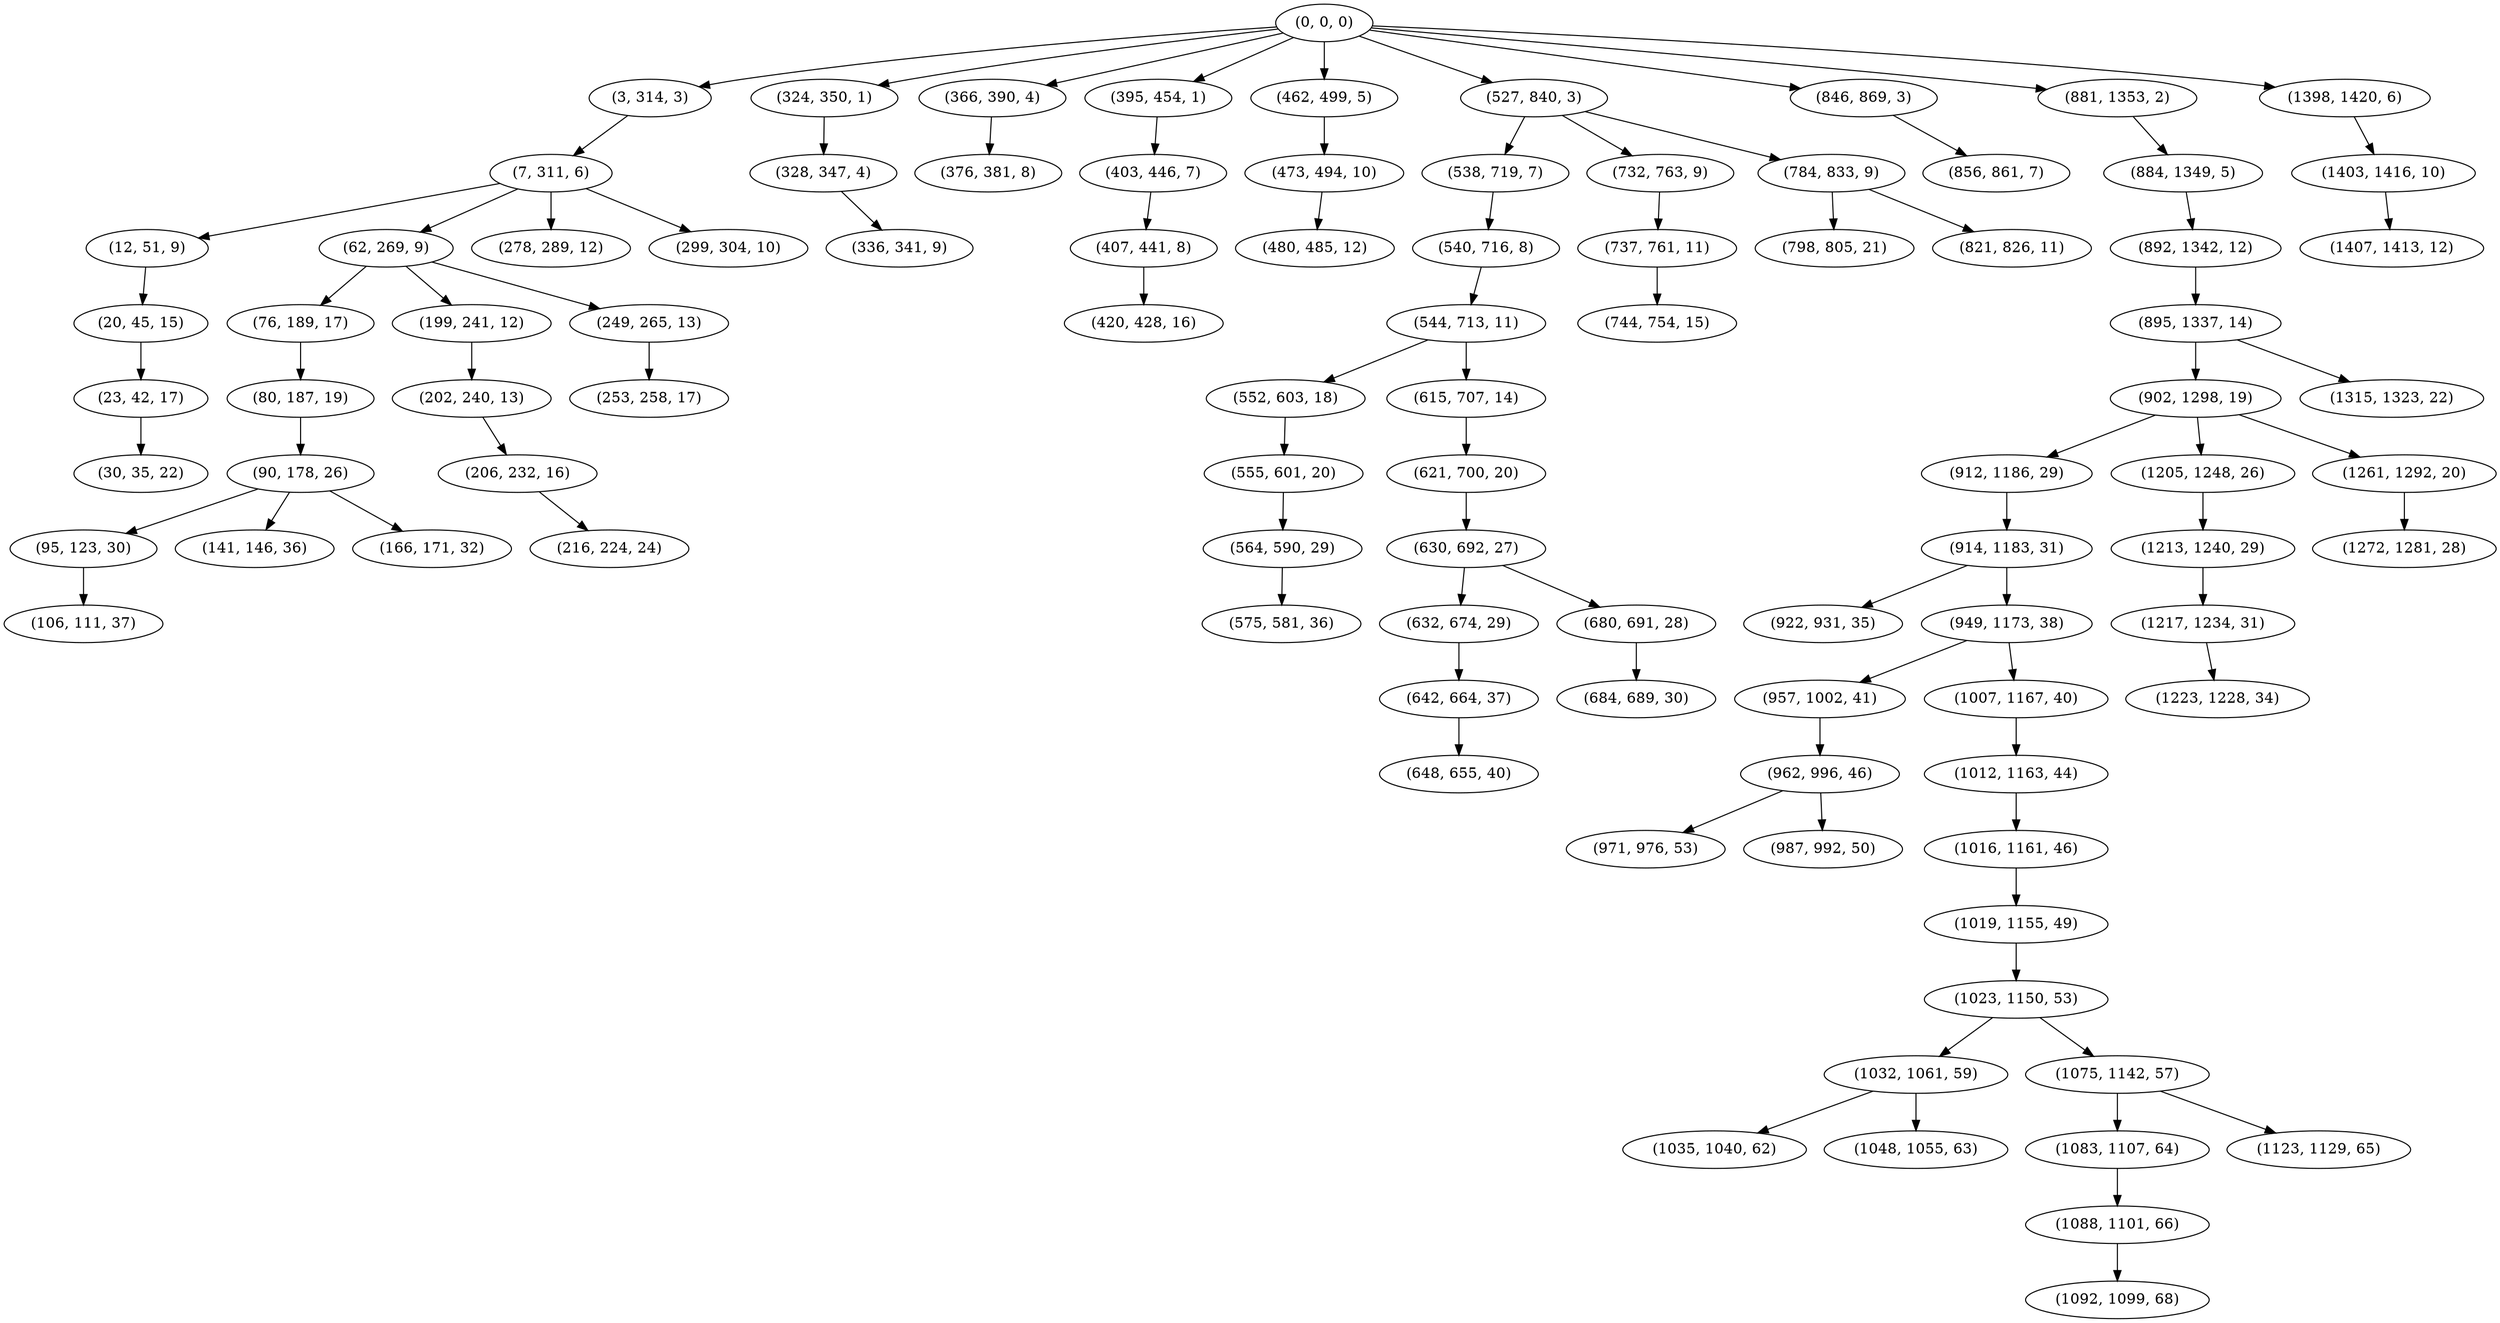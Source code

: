digraph tree {
    "(0, 0, 0)";
    "(3, 314, 3)";
    "(7, 311, 6)";
    "(12, 51, 9)";
    "(20, 45, 15)";
    "(23, 42, 17)";
    "(30, 35, 22)";
    "(62, 269, 9)";
    "(76, 189, 17)";
    "(80, 187, 19)";
    "(90, 178, 26)";
    "(95, 123, 30)";
    "(106, 111, 37)";
    "(141, 146, 36)";
    "(166, 171, 32)";
    "(199, 241, 12)";
    "(202, 240, 13)";
    "(206, 232, 16)";
    "(216, 224, 24)";
    "(249, 265, 13)";
    "(253, 258, 17)";
    "(278, 289, 12)";
    "(299, 304, 10)";
    "(324, 350, 1)";
    "(328, 347, 4)";
    "(336, 341, 9)";
    "(366, 390, 4)";
    "(376, 381, 8)";
    "(395, 454, 1)";
    "(403, 446, 7)";
    "(407, 441, 8)";
    "(420, 428, 16)";
    "(462, 499, 5)";
    "(473, 494, 10)";
    "(480, 485, 12)";
    "(527, 840, 3)";
    "(538, 719, 7)";
    "(540, 716, 8)";
    "(544, 713, 11)";
    "(552, 603, 18)";
    "(555, 601, 20)";
    "(564, 590, 29)";
    "(575, 581, 36)";
    "(615, 707, 14)";
    "(621, 700, 20)";
    "(630, 692, 27)";
    "(632, 674, 29)";
    "(642, 664, 37)";
    "(648, 655, 40)";
    "(680, 691, 28)";
    "(684, 689, 30)";
    "(732, 763, 9)";
    "(737, 761, 11)";
    "(744, 754, 15)";
    "(784, 833, 9)";
    "(798, 805, 21)";
    "(821, 826, 11)";
    "(846, 869, 3)";
    "(856, 861, 7)";
    "(881, 1353, 2)";
    "(884, 1349, 5)";
    "(892, 1342, 12)";
    "(895, 1337, 14)";
    "(902, 1298, 19)";
    "(912, 1186, 29)";
    "(914, 1183, 31)";
    "(922, 931, 35)";
    "(949, 1173, 38)";
    "(957, 1002, 41)";
    "(962, 996, 46)";
    "(971, 976, 53)";
    "(987, 992, 50)";
    "(1007, 1167, 40)";
    "(1012, 1163, 44)";
    "(1016, 1161, 46)";
    "(1019, 1155, 49)";
    "(1023, 1150, 53)";
    "(1032, 1061, 59)";
    "(1035, 1040, 62)";
    "(1048, 1055, 63)";
    "(1075, 1142, 57)";
    "(1083, 1107, 64)";
    "(1088, 1101, 66)";
    "(1092, 1099, 68)";
    "(1123, 1129, 65)";
    "(1205, 1248, 26)";
    "(1213, 1240, 29)";
    "(1217, 1234, 31)";
    "(1223, 1228, 34)";
    "(1261, 1292, 20)";
    "(1272, 1281, 28)";
    "(1315, 1323, 22)";
    "(1398, 1420, 6)";
    "(1403, 1416, 10)";
    "(1407, 1413, 12)";
    "(0, 0, 0)" -> "(3, 314, 3)";
    "(0, 0, 0)" -> "(324, 350, 1)";
    "(0, 0, 0)" -> "(366, 390, 4)";
    "(0, 0, 0)" -> "(395, 454, 1)";
    "(0, 0, 0)" -> "(462, 499, 5)";
    "(0, 0, 0)" -> "(527, 840, 3)";
    "(0, 0, 0)" -> "(846, 869, 3)";
    "(0, 0, 0)" -> "(881, 1353, 2)";
    "(0, 0, 0)" -> "(1398, 1420, 6)";
    "(3, 314, 3)" -> "(7, 311, 6)";
    "(7, 311, 6)" -> "(12, 51, 9)";
    "(7, 311, 6)" -> "(62, 269, 9)";
    "(7, 311, 6)" -> "(278, 289, 12)";
    "(7, 311, 6)" -> "(299, 304, 10)";
    "(12, 51, 9)" -> "(20, 45, 15)";
    "(20, 45, 15)" -> "(23, 42, 17)";
    "(23, 42, 17)" -> "(30, 35, 22)";
    "(62, 269, 9)" -> "(76, 189, 17)";
    "(62, 269, 9)" -> "(199, 241, 12)";
    "(62, 269, 9)" -> "(249, 265, 13)";
    "(76, 189, 17)" -> "(80, 187, 19)";
    "(80, 187, 19)" -> "(90, 178, 26)";
    "(90, 178, 26)" -> "(95, 123, 30)";
    "(90, 178, 26)" -> "(141, 146, 36)";
    "(90, 178, 26)" -> "(166, 171, 32)";
    "(95, 123, 30)" -> "(106, 111, 37)";
    "(199, 241, 12)" -> "(202, 240, 13)";
    "(202, 240, 13)" -> "(206, 232, 16)";
    "(206, 232, 16)" -> "(216, 224, 24)";
    "(249, 265, 13)" -> "(253, 258, 17)";
    "(324, 350, 1)" -> "(328, 347, 4)";
    "(328, 347, 4)" -> "(336, 341, 9)";
    "(366, 390, 4)" -> "(376, 381, 8)";
    "(395, 454, 1)" -> "(403, 446, 7)";
    "(403, 446, 7)" -> "(407, 441, 8)";
    "(407, 441, 8)" -> "(420, 428, 16)";
    "(462, 499, 5)" -> "(473, 494, 10)";
    "(473, 494, 10)" -> "(480, 485, 12)";
    "(527, 840, 3)" -> "(538, 719, 7)";
    "(527, 840, 3)" -> "(732, 763, 9)";
    "(527, 840, 3)" -> "(784, 833, 9)";
    "(538, 719, 7)" -> "(540, 716, 8)";
    "(540, 716, 8)" -> "(544, 713, 11)";
    "(544, 713, 11)" -> "(552, 603, 18)";
    "(544, 713, 11)" -> "(615, 707, 14)";
    "(552, 603, 18)" -> "(555, 601, 20)";
    "(555, 601, 20)" -> "(564, 590, 29)";
    "(564, 590, 29)" -> "(575, 581, 36)";
    "(615, 707, 14)" -> "(621, 700, 20)";
    "(621, 700, 20)" -> "(630, 692, 27)";
    "(630, 692, 27)" -> "(632, 674, 29)";
    "(630, 692, 27)" -> "(680, 691, 28)";
    "(632, 674, 29)" -> "(642, 664, 37)";
    "(642, 664, 37)" -> "(648, 655, 40)";
    "(680, 691, 28)" -> "(684, 689, 30)";
    "(732, 763, 9)" -> "(737, 761, 11)";
    "(737, 761, 11)" -> "(744, 754, 15)";
    "(784, 833, 9)" -> "(798, 805, 21)";
    "(784, 833, 9)" -> "(821, 826, 11)";
    "(846, 869, 3)" -> "(856, 861, 7)";
    "(881, 1353, 2)" -> "(884, 1349, 5)";
    "(884, 1349, 5)" -> "(892, 1342, 12)";
    "(892, 1342, 12)" -> "(895, 1337, 14)";
    "(895, 1337, 14)" -> "(902, 1298, 19)";
    "(895, 1337, 14)" -> "(1315, 1323, 22)";
    "(902, 1298, 19)" -> "(912, 1186, 29)";
    "(902, 1298, 19)" -> "(1205, 1248, 26)";
    "(902, 1298, 19)" -> "(1261, 1292, 20)";
    "(912, 1186, 29)" -> "(914, 1183, 31)";
    "(914, 1183, 31)" -> "(922, 931, 35)";
    "(914, 1183, 31)" -> "(949, 1173, 38)";
    "(949, 1173, 38)" -> "(957, 1002, 41)";
    "(949, 1173, 38)" -> "(1007, 1167, 40)";
    "(957, 1002, 41)" -> "(962, 996, 46)";
    "(962, 996, 46)" -> "(971, 976, 53)";
    "(962, 996, 46)" -> "(987, 992, 50)";
    "(1007, 1167, 40)" -> "(1012, 1163, 44)";
    "(1012, 1163, 44)" -> "(1016, 1161, 46)";
    "(1016, 1161, 46)" -> "(1019, 1155, 49)";
    "(1019, 1155, 49)" -> "(1023, 1150, 53)";
    "(1023, 1150, 53)" -> "(1032, 1061, 59)";
    "(1023, 1150, 53)" -> "(1075, 1142, 57)";
    "(1032, 1061, 59)" -> "(1035, 1040, 62)";
    "(1032, 1061, 59)" -> "(1048, 1055, 63)";
    "(1075, 1142, 57)" -> "(1083, 1107, 64)";
    "(1075, 1142, 57)" -> "(1123, 1129, 65)";
    "(1083, 1107, 64)" -> "(1088, 1101, 66)";
    "(1088, 1101, 66)" -> "(1092, 1099, 68)";
    "(1205, 1248, 26)" -> "(1213, 1240, 29)";
    "(1213, 1240, 29)" -> "(1217, 1234, 31)";
    "(1217, 1234, 31)" -> "(1223, 1228, 34)";
    "(1261, 1292, 20)" -> "(1272, 1281, 28)";
    "(1398, 1420, 6)" -> "(1403, 1416, 10)";
    "(1403, 1416, 10)" -> "(1407, 1413, 12)";
}
